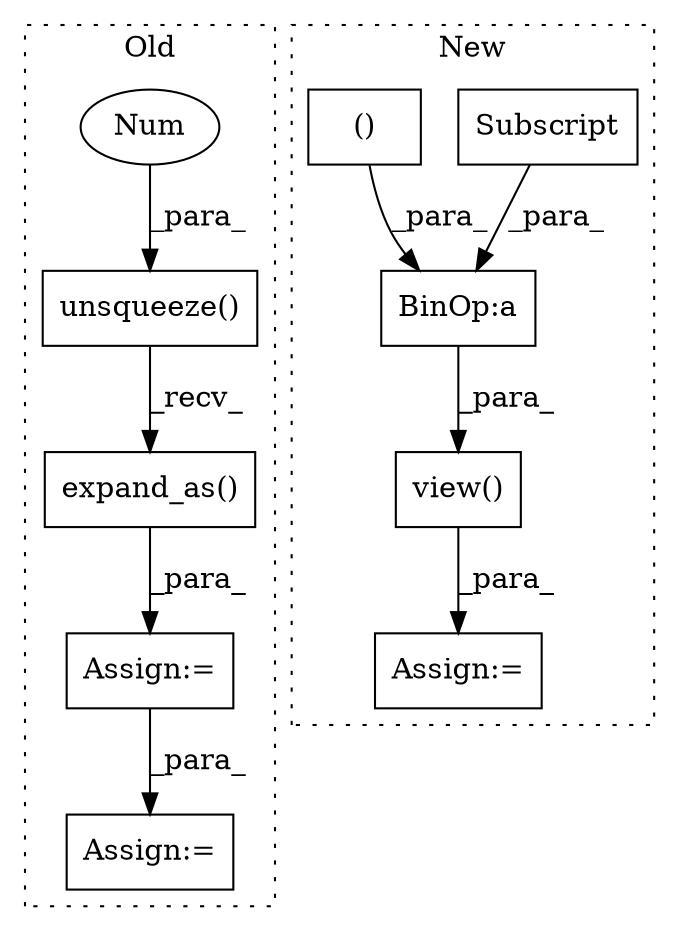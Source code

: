 digraph G {
subgraph cluster0 {
1 [label="expand_as()" a="75" s="4408,4456" l="37,1" shape="box"];
3 [label="Assign:=" a="68" s="4405" l="3" shape="box"];
4 [label="unsqueeze()" a="75" s="4408,4433" l="23,1" shape="box"];
5 [label="Num" a="76" s="4431" l="2" shape="ellipse"];
10 [label="Assign:=" a="68" s="4600" l="3" shape="box"];
label = "Old";
style="dotted";
}
subgraph cluster1 {
2 [label="Subscript" a="63" s="13714,0" l="16,0" shape="box"];
6 [label="BinOp:a" a="82" s="13730" l="3" shape="box"];
7 [label="()" a="54" s="13759" l="0" shape="box"];
8 [label="view()" a="75" s="13695,13761" l="19,1" shape="box"];
9 [label="Assign:=" a="68" s="13692" l="3" shape="box"];
label = "New";
style="dotted";
}
1 -> 3 [label="_para_"];
2 -> 6 [label="_para_"];
3 -> 10 [label="_para_"];
4 -> 1 [label="_recv_"];
5 -> 4 [label="_para_"];
6 -> 8 [label="_para_"];
7 -> 6 [label="_para_"];
8 -> 9 [label="_para_"];
}